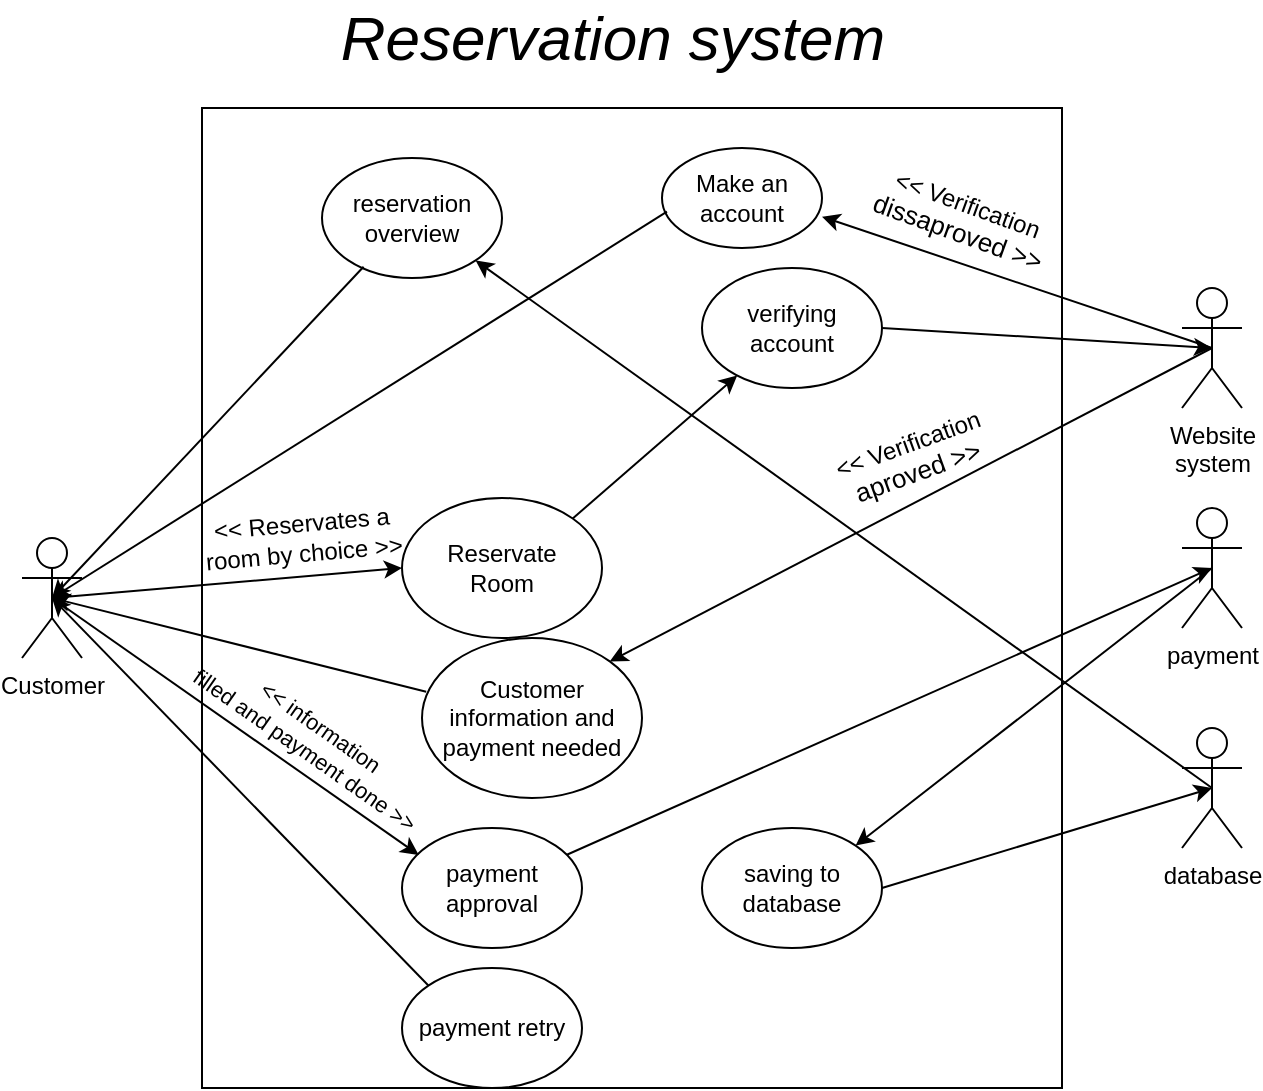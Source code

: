 <mxfile version="13.1.2"><diagram id="h5so7kyDnhVn2FzqsFQi" name="Page-1"><mxGraphModel dx="1185" dy="659" grid="1" gridSize="10" guides="1" tooltips="1" connect="1" arrows="1" fold="1" page="1" pageScale="1" pageWidth="850" pageHeight="1100" math="0" shadow="0"><root><mxCell id="0"/><mxCell id="1" parent="0"/><mxCell id="pMfixTsJj-NHL4Q8ZLHm-1" value="" style="rounded=0;whiteSpace=wrap;html=1;" vertex="1" parent="1"><mxGeometry x="440" y="300" width="430" height="490" as="geometry"/></mxCell><mxCell id="pMfixTsJj-NHL4Q8ZLHm-2" value="&lt;i&gt;&lt;font style=&quot;font-size: 31px&quot;&gt;Reservation system&lt;/font&gt;&lt;/i&gt;" style="text;html=1;align=center;verticalAlign=middle;resizable=0;points=[];autosize=1;" vertex="1" parent="1"><mxGeometry x="500" y="250" width="290" height="30" as="geometry"/></mxCell><mxCell id="pMfixTsJj-NHL4Q8ZLHm-3" value="Customer" style="shape=umlActor;verticalLabelPosition=bottom;labelBackgroundColor=#ffffff;verticalAlign=top;html=1;outlineConnect=0;" vertex="1" parent="1"><mxGeometry x="350" y="515" width="30" height="60" as="geometry"/></mxCell><mxCell id="pMfixTsJj-NHL4Q8ZLHm-9" value="&lt;div&gt;Reservate&lt;/div&gt;&lt;div&gt;Room&lt;br&gt;&lt;/div&gt;" style="ellipse;whiteSpace=wrap;html=1;" vertex="1" parent="1"><mxGeometry x="540" y="495" width="100" height="70" as="geometry"/></mxCell><mxCell id="pMfixTsJj-NHL4Q8ZLHm-10" value="" style="endArrow=classic;html=1;exitX=0.5;exitY=0.5;exitDx=0;exitDy=0;exitPerimeter=0;" edge="1" parent="1" source="pMfixTsJj-NHL4Q8ZLHm-3"><mxGeometry width="50" height="50" relative="1" as="geometry"><mxPoint x="640" y="540" as="sourcePoint"/><mxPoint x="540" y="530" as="targetPoint"/></mxGeometry></mxCell><mxCell id="pMfixTsJj-NHL4Q8ZLHm-11" value="database" style="shape=umlActor;verticalLabelPosition=bottom;labelBackgroundColor=#ffffff;verticalAlign=top;html=1;outlineConnect=0;" vertex="1" parent="1"><mxGeometry x="930" y="610" width="30" height="60" as="geometry"/></mxCell><mxCell id="pMfixTsJj-NHL4Q8ZLHm-12" value="payment" style="shape=umlActor;verticalLabelPosition=bottom;labelBackgroundColor=#ffffff;verticalAlign=top;html=1;outlineConnect=0;" vertex="1" parent="1"><mxGeometry x="930" y="500" width="30" height="60" as="geometry"/></mxCell><mxCell id="pMfixTsJj-NHL4Q8ZLHm-13" value="&lt;div&gt;Website&lt;/div&gt;&lt;div&gt;system&lt;br&gt;&lt;/div&gt;" style="shape=umlActor;verticalLabelPosition=bottom;labelBackgroundColor=#ffffff;verticalAlign=top;html=1;outlineConnect=0;" vertex="1" parent="1"><mxGeometry x="930" y="390" width="30" height="60" as="geometry"/></mxCell><mxCell id="pMfixTsJj-NHL4Q8ZLHm-14" value="" style="endArrow=classic;html=1;exitX=1;exitY=0;exitDx=0;exitDy=0;" edge="1" parent="1" source="pMfixTsJj-NHL4Q8ZLHm-9" target="pMfixTsJj-NHL4Q8ZLHm-16"><mxGeometry width="50" height="50" relative="1" as="geometry"><mxPoint x="630" y="408" as="sourcePoint"/><mxPoint x="690" y="490" as="targetPoint"/></mxGeometry></mxCell><mxCell id="pMfixTsJj-NHL4Q8ZLHm-15" value="&lt;div&gt;&amp;lt;&amp;lt; Reservates a &lt;br&gt;&lt;/div&gt;&lt;div&gt;room by choice &amp;gt;&amp;gt;&lt;br&gt;&lt;/div&gt;" style="text;html=1;align=center;verticalAlign=middle;resizable=0;points=[];autosize=1;rotation=-5;" vertex="1" parent="1"><mxGeometry x="430" y="500" width="120" height="30" as="geometry"/></mxCell><mxCell id="pMfixTsJj-NHL4Q8ZLHm-16" value="verifying account" style="ellipse;whiteSpace=wrap;html=1;" vertex="1" parent="1"><mxGeometry x="690" y="380" width="90" height="60" as="geometry"/></mxCell><mxCell id="pMfixTsJj-NHL4Q8ZLHm-18" value="" style="endArrow=classic;html=1;exitX=1;exitY=0.5;exitDx=0;exitDy=0;entryX=0.5;entryY=0.5;entryDx=0;entryDy=0;entryPerimeter=0;" edge="1" parent="1" source="pMfixTsJj-NHL4Q8ZLHm-16" target="pMfixTsJj-NHL4Q8ZLHm-13"><mxGeometry width="50" height="50" relative="1" as="geometry"><mxPoint x="640" y="540" as="sourcePoint"/><mxPoint x="690" y="490" as="targetPoint"/></mxGeometry></mxCell><mxCell id="pMfixTsJj-NHL4Q8ZLHm-19" value="Make an account" style="ellipse;whiteSpace=wrap;html=1;" vertex="1" parent="1"><mxGeometry x="670" y="320" width="80" height="50" as="geometry"/></mxCell><mxCell id="pMfixTsJj-NHL4Q8ZLHm-20" value="" style="endArrow=classic;html=1;exitX=0.5;exitY=0.5;exitDx=0;exitDy=0;exitPerimeter=0;entryX=1;entryY=0.687;entryDx=0;entryDy=0;entryPerimeter=0;" edge="1" parent="1" source="pMfixTsJj-NHL4Q8ZLHm-13" target="pMfixTsJj-NHL4Q8ZLHm-19"><mxGeometry width="50" height="50" relative="1" as="geometry"><mxPoint x="640" y="540" as="sourcePoint"/><mxPoint x="690" y="490" as="targetPoint"/></mxGeometry></mxCell><mxCell id="pMfixTsJj-NHL4Q8ZLHm-21" value="&lt;div&gt;&amp;lt;&amp;lt; Verification&lt;/div&gt;&lt;div style=&quot;font-size: 13px&quot;&gt;dissaproved &amp;gt;&amp;gt;&lt;br&gt;&lt;/div&gt;" style="text;html=1;align=center;verticalAlign=middle;resizable=0;points=[];autosize=1;rotation=20;" vertex="1" parent="1"><mxGeometry x="770" y="340" width="100" height="30" as="geometry"/></mxCell><mxCell id="pMfixTsJj-NHL4Q8ZLHm-22" value="" style="endArrow=classic;html=1;exitX=0.031;exitY=0.637;exitDx=0;exitDy=0;exitPerimeter=0;entryX=0.5;entryY=0.5;entryDx=0;entryDy=0;entryPerimeter=0;" edge="1" parent="1" source="pMfixTsJj-NHL4Q8ZLHm-19" target="pMfixTsJj-NHL4Q8ZLHm-3"><mxGeometry width="50" height="50" relative="1" as="geometry"><mxPoint x="640" y="540" as="sourcePoint"/><mxPoint x="690" y="490" as="targetPoint"/></mxGeometry></mxCell><mxCell id="pMfixTsJj-NHL4Q8ZLHm-23" value="Customer information and payment needed" style="ellipse;whiteSpace=wrap;html=1;" vertex="1" parent="1"><mxGeometry x="550" y="565" width="110" height="80" as="geometry"/></mxCell><mxCell id="pMfixTsJj-NHL4Q8ZLHm-24" value="" style="endArrow=classic;html=1;exitX=0.5;exitY=0.5;exitDx=0;exitDy=0;exitPerimeter=0;entryX=1;entryY=0;entryDx=0;entryDy=0;" edge="1" parent="1" source="pMfixTsJj-NHL4Q8ZLHm-13" target="pMfixTsJj-NHL4Q8ZLHm-23"><mxGeometry width="50" height="50" relative="1" as="geometry"><mxPoint x="640" y="540" as="sourcePoint"/><mxPoint x="690" y="490" as="targetPoint"/></mxGeometry></mxCell><mxCell id="pMfixTsJj-NHL4Q8ZLHm-25" value="reservation overview" style="ellipse;whiteSpace=wrap;html=1;" vertex="1" parent="1"><mxGeometry x="500" y="325" width="90" height="60" as="geometry"/></mxCell><mxCell id="pMfixTsJj-NHL4Q8ZLHm-28" value="&lt;div&gt;&amp;lt;&amp;lt; Verification&lt;/div&gt;&lt;div style=&quot;font-size: 13px&quot;&gt;aproved &amp;gt;&amp;gt;&lt;br&gt;&lt;/div&gt;" style="text;html=1;align=center;verticalAlign=middle;resizable=0;points=[];autosize=1;rotation=-20;" vertex="1" parent="1"><mxGeometry x="750" y="460" width="90" height="30" as="geometry"/></mxCell><mxCell id="pMfixTsJj-NHL4Q8ZLHm-29" value="" style="endArrow=classic;html=1;exitX=0.019;exitY=0.336;exitDx=0;exitDy=0;exitPerimeter=0;entryX=0.5;entryY=0.5;entryDx=0;entryDy=0;entryPerimeter=0;" edge="1" parent="1" source="pMfixTsJj-NHL4Q8ZLHm-23" target="pMfixTsJj-NHL4Q8ZLHm-3"><mxGeometry width="50" height="50" relative="1" as="geometry"><mxPoint x="640" y="540" as="sourcePoint"/><mxPoint x="690" y="490" as="targetPoint"/></mxGeometry></mxCell><mxCell id="pMfixTsJj-NHL4Q8ZLHm-31" value="payment approval" style="ellipse;whiteSpace=wrap;html=1;" vertex="1" parent="1"><mxGeometry x="540" y="660" width="90" height="60" as="geometry"/></mxCell><mxCell id="pMfixTsJj-NHL4Q8ZLHm-32" value="" style="endArrow=classic;html=1;entryX=0.093;entryY=0.225;entryDx=0;entryDy=0;entryPerimeter=0;exitX=0.5;exitY=0.5;exitDx=0;exitDy=0;exitPerimeter=0;" edge="1" parent="1" source="pMfixTsJj-NHL4Q8ZLHm-3" target="pMfixTsJj-NHL4Q8ZLHm-31"><mxGeometry width="50" height="50" relative="1" as="geometry"><mxPoint x="640" y="540" as="sourcePoint"/><mxPoint x="690" y="490" as="targetPoint"/></mxGeometry></mxCell><mxCell id="pMfixTsJj-NHL4Q8ZLHm-33" value="&lt;div style=&quot;font-size: 11px&quot;&gt;&lt;font style=&quot;font-size: 11px&quot;&gt;&amp;lt;&amp;lt; information&lt;/font&gt;&lt;/div&gt;&lt;div style=&quot;font-size: 11px&quot;&gt;&lt;font style=&quot;font-size: 11px&quot;&gt;filled and payment done &amp;gt;&amp;gt;&lt;br&gt;&lt;/font&gt;&lt;/div&gt;" style="text;html=1;align=center;verticalAlign=middle;resizable=0;points=[];autosize=1;rotation=35;" vertex="1" parent="1"><mxGeometry x="425" y="600" width="140" height="30" as="geometry"/></mxCell><mxCell id="pMfixTsJj-NHL4Q8ZLHm-34" value="" style="endArrow=classic;html=1;entryX=0.5;entryY=0.5;entryDx=0;entryDy=0;entryPerimeter=0;" edge="1" parent="1" source="pMfixTsJj-NHL4Q8ZLHm-31" target="pMfixTsJj-NHL4Q8ZLHm-12"><mxGeometry width="50" height="50" relative="1" as="geometry"><mxPoint x="640" y="540" as="sourcePoint"/><mxPoint x="690" y="490" as="targetPoint"/></mxGeometry></mxCell><mxCell id="pMfixTsJj-NHL4Q8ZLHm-36" value="payment retry" style="ellipse;whiteSpace=wrap;html=1;" vertex="1" parent="1"><mxGeometry x="540" y="730" width="90" height="60" as="geometry"/></mxCell><mxCell id="pMfixTsJj-NHL4Q8ZLHm-37" value="" style="endArrow=classic;html=1;exitX=0;exitY=0;exitDx=0;exitDy=0;entryX=0.5;entryY=0.5;entryDx=0;entryDy=0;entryPerimeter=0;" edge="1" parent="1" source="pMfixTsJj-NHL4Q8ZLHm-36" target="pMfixTsJj-NHL4Q8ZLHm-3"><mxGeometry width="50" height="50" relative="1" as="geometry"><mxPoint x="640" y="540" as="sourcePoint"/><mxPoint x="690" y="490" as="targetPoint"/></mxGeometry></mxCell><mxCell id="pMfixTsJj-NHL4Q8ZLHm-38" value="saving to database" style="ellipse;whiteSpace=wrap;html=1;" vertex="1" parent="1"><mxGeometry x="690" y="660" width="90" height="60" as="geometry"/></mxCell><mxCell id="pMfixTsJj-NHL4Q8ZLHm-39" value="" style="endArrow=classic;html=1;exitX=0.5;exitY=0.5;exitDx=0;exitDy=0;exitPerimeter=0;entryX=1;entryY=0;entryDx=0;entryDy=0;" edge="1" parent="1" source="pMfixTsJj-NHL4Q8ZLHm-12" target="pMfixTsJj-NHL4Q8ZLHm-38"><mxGeometry width="50" height="50" relative="1" as="geometry"><mxPoint x="640" y="540" as="sourcePoint"/><mxPoint x="690" y="490" as="targetPoint"/></mxGeometry></mxCell><mxCell id="pMfixTsJj-NHL4Q8ZLHm-40" value="" style="endArrow=classic;html=1;exitX=1;exitY=0.5;exitDx=0;exitDy=0;entryX=0.5;entryY=0.5;entryDx=0;entryDy=0;entryPerimeter=0;" edge="1" parent="1" source="pMfixTsJj-NHL4Q8ZLHm-38" target="pMfixTsJj-NHL4Q8ZLHm-11"><mxGeometry width="50" height="50" relative="1" as="geometry"><mxPoint x="640" y="540" as="sourcePoint"/><mxPoint x="690" y="490" as="targetPoint"/></mxGeometry></mxCell><mxCell id="pMfixTsJj-NHL4Q8ZLHm-43" value="" style="endArrow=classic;html=1;exitX=0.5;exitY=0.5;exitDx=0;exitDy=0;exitPerimeter=0;entryX=1;entryY=1;entryDx=0;entryDy=0;" edge="1" parent="1" source="pMfixTsJj-NHL4Q8ZLHm-11" target="pMfixTsJj-NHL4Q8ZLHm-25"><mxGeometry width="50" height="50" relative="1" as="geometry"><mxPoint x="640" y="540" as="sourcePoint"/><mxPoint x="690" y="490" as="targetPoint"/></mxGeometry></mxCell><mxCell id="pMfixTsJj-NHL4Q8ZLHm-45" value="" style="endArrow=classic;html=1;exitX=0.231;exitY=0.906;exitDx=0;exitDy=0;exitPerimeter=0;entryX=0.5;entryY=0.5;entryDx=0;entryDy=0;entryPerimeter=0;" edge="1" parent="1" source="pMfixTsJj-NHL4Q8ZLHm-25" target="pMfixTsJj-NHL4Q8ZLHm-3"><mxGeometry width="50" height="50" relative="1" as="geometry"><mxPoint x="640" y="540" as="sourcePoint"/><mxPoint x="690" y="490" as="targetPoint"/></mxGeometry></mxCell></root></mxGraphModel></diagram></mxfile>